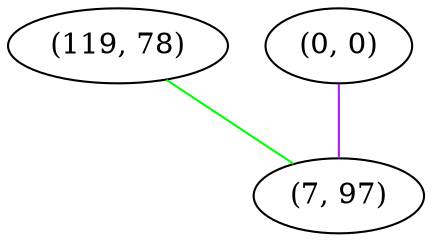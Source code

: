 graph "" {
"(119, 78)";
"(0, 0)";
"(7, 97)";
"(119, 78)" -- "(7, 97)"  [color=green, key=0, weight=2];
"(0, 0)" -- "(7, 97)"  [color=purple, key=0, weight=4];
}
